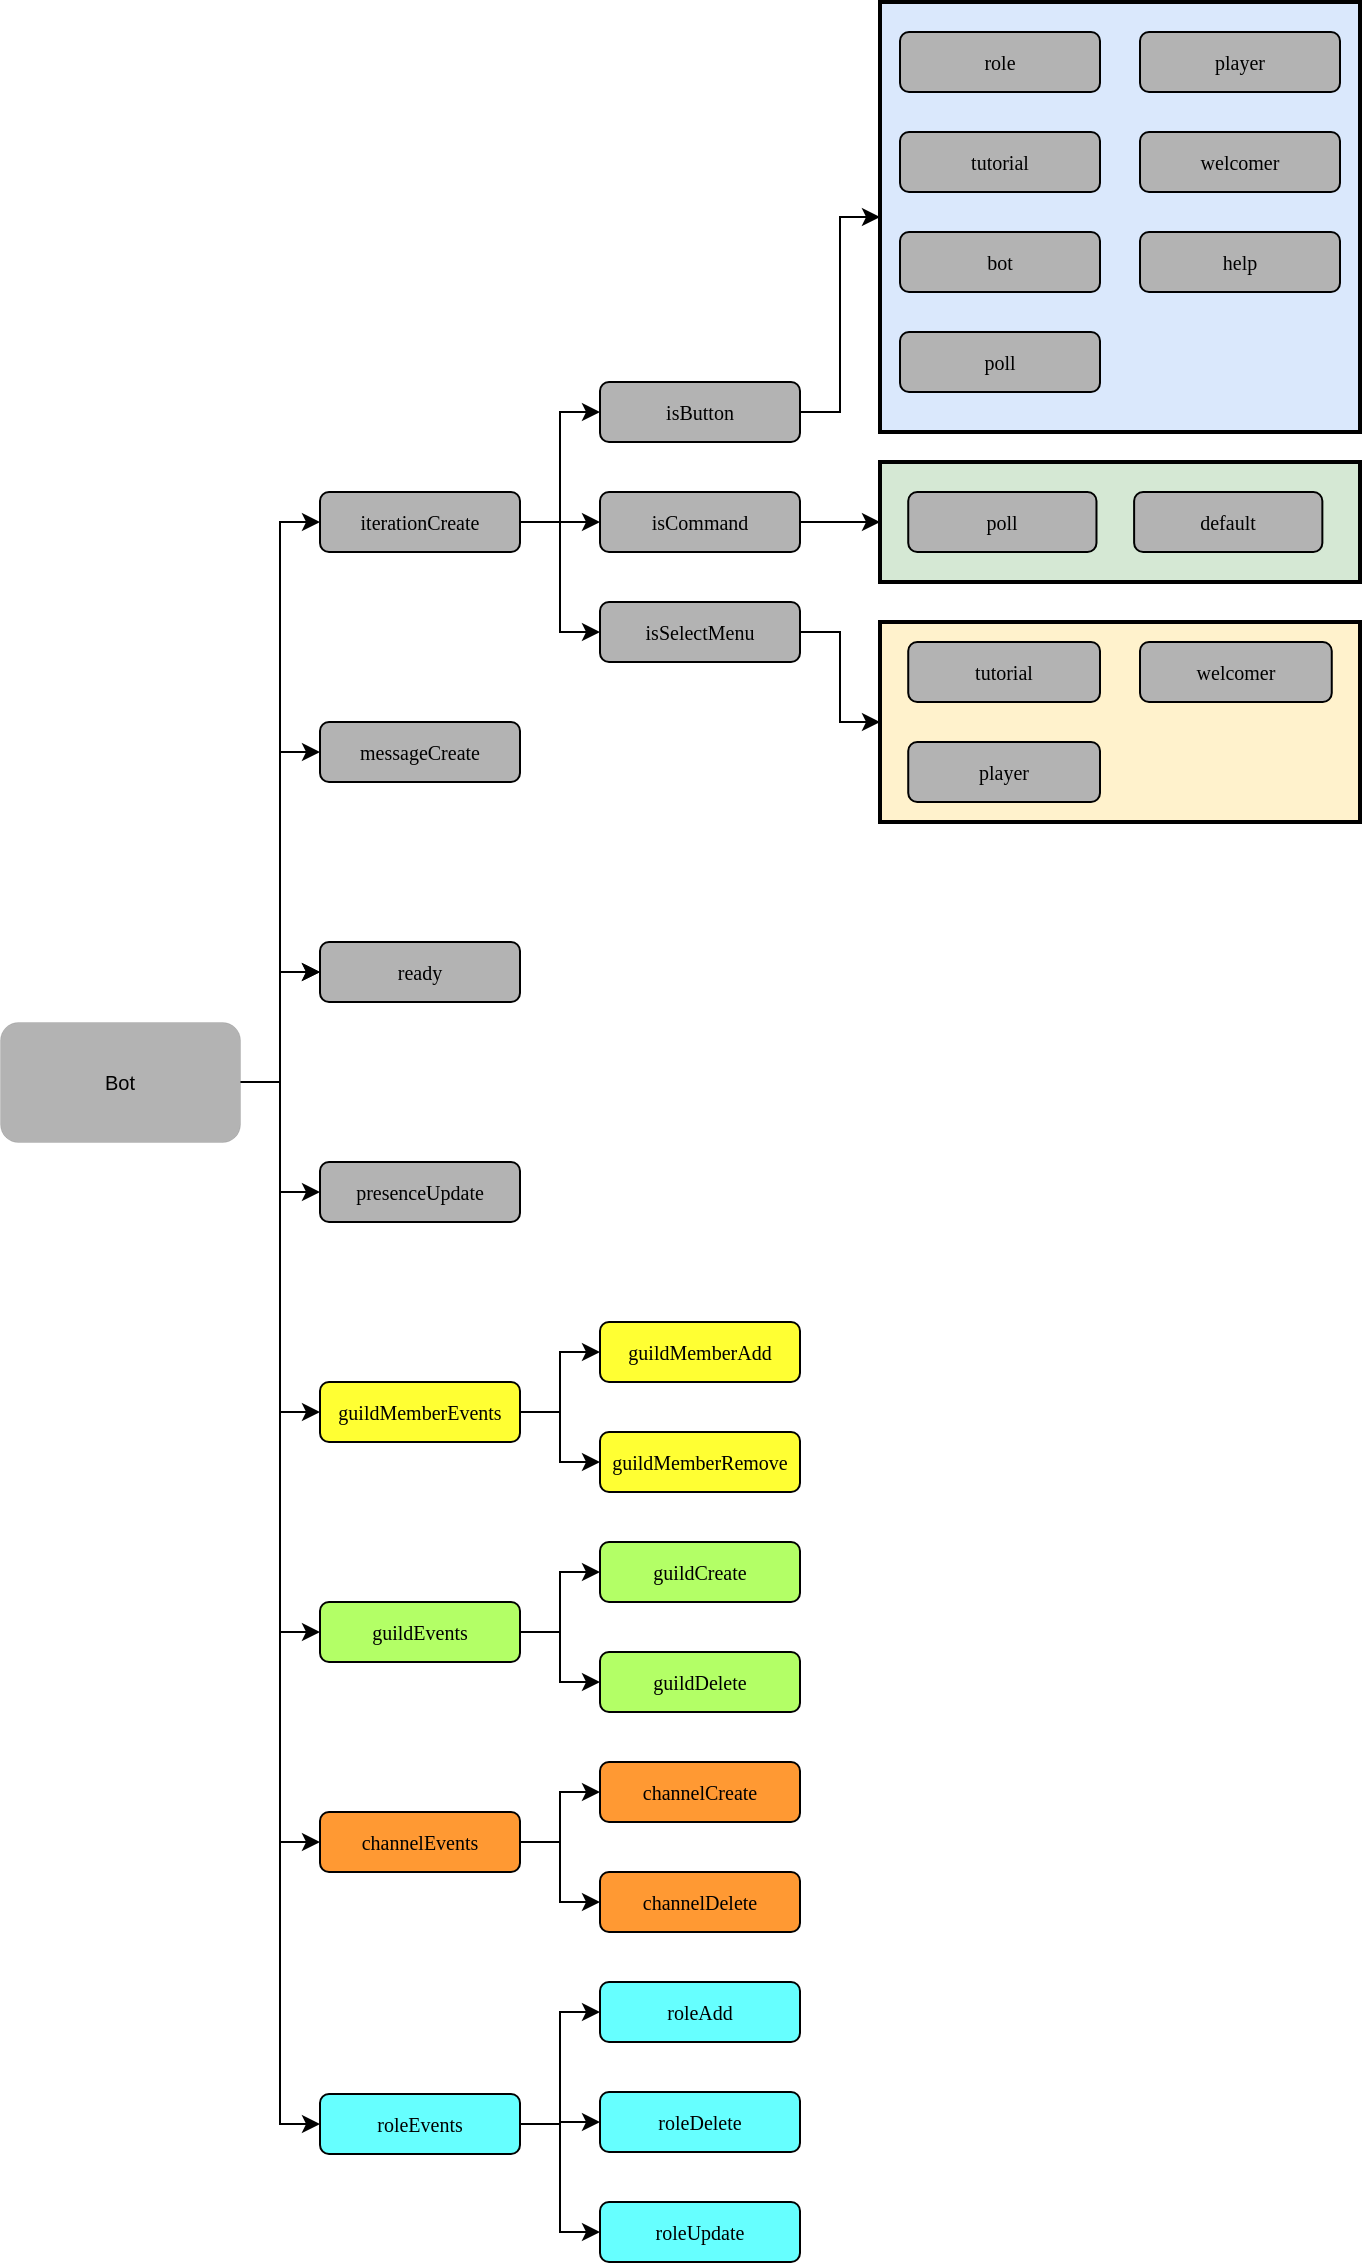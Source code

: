 <mxfile version="17.1.3" type="device"><diagram id="zUq7OoeMtKn6zBVaPoii" name="Page-2"><mxGraphModel dx="1488" dy="800" grid="1" gridSize="10" guides="1" tooltips="1" connect="1" arrows="1" fold="1" page="1" pageScale="1" pageWidth="850" pageHeight="1100" math="0" shadow="0"><root><mxCell id="8Gwq_KZeOn4KjaPSWKUy-0"/><mxCell id="8Gwq_KZeOn4KjaPSWKUy-1" parent="8Gwq_KZeOn4KjaPSWKUy-0"/><mxCell id="Jz5m45V-ZvCHP14yM6nw-1" value="guildMemberEvents" style="rounded=1;whiteSpace=wrap;html=1;shadow=0;labelBackgroundColor=none;strokeWidth=1;fontFamily=Verdana;fontSize=10;align=center;fillColor=#FFFF33;" vertex="1" parent="8Gwq_KZeOn4KjaPSWKUy-1"><mxGeometry x="160" y="700" width="100" height="30" as="geometry"/></mxCell><mxCell id="Jz5m45V-ZvCHP14yM6nw-2" value="guildEvents" style="rounded=1;whiteSpace=wrap;html=1;shadow=0;labelBackgroundColor=none;strokeWidth=1;fontFamily=Verdana;fontSize=10;align=center;fillColor=#B3FF66;" vertex="1" parent="8Gwq_KZeOn4KjaPSWKUy-1"><mxGeometry x="160" y="810" width="100" height="30" as="geometry"/></mxCell><mxCell id="Jz5m45V-ZvCHP14yM6nw-3" value="channelEvents" style="rounded=1;whiteSpace=wrap;html=1;shadow=0;labelBackgroundColor=none;strokeWidth=1;fontFamily=Verdana;fontSize=10;align=center;fillColor=#FF9933;" vertex="1" parent="8Gwq_KZeOn4KjaPSWKUy-1"><mxGeometry x="160" y="915" width="100" height="30" as="geometry"/></mxCell><mxCell id="Jz5m45V-ZvCHP14yM6nw-4" value="roleEvents" style="rounded=1;whiteSpace=wrap;html=1;shadow=0;labelBackgroundColor=none;strokeWidth=1;fontFamily=Verdana;fontSize=10;align=center;fillColor=#66FFFF;" vertex="1" parent="8Gwq_KZeOn4KjaPSWKUy-1"><mxGeometry x="160" y="1056" width="100" height="30" as="geometry"/></mxCell><mxCell id="Jz5m45V-ZvCHP14yM6nw-9" value="guildMemberAdd" style="rounded=1;whiteSpace=wrap;html=1;shadow=0;labelBackgroundColor=none;strokeWidth=1;fontFamily=Verdana;fontSize=10;align=center;fillColor=#FFFF33;" vertex="1" parent="8Gwq_KZeOn4KjaPSWKUy-1"><mxGeometry x="300" y="670" width="100" height="30" as="geometry"/></mxCell><mxCell id="Jz5m45V-ZvCHP14yM6nw-10" value="guildMemberRemove" style="rounded=1;whiteSpace=wrap;html=1;shadow=0;labelBackgroundColor=none;strokeWidth=1;fontFamily=Verdana;fontSize=10;align=center;fillColor=#FFFF33;" vertex="1" parent="8Gwq_KZeOn4KjaPSWKUy-1"><mxGeometry x="300" y="725" width="100" height="30" as="geometry"/></mxCell><mxCell id="Jz5m45V-ZvCHP14yM6nw-11" value="guildCreate" style="rounded=1;whiteSpace=wrap;html=1;shadow=0;labelBackgroundColor=none;strokeWidth=1;fontFamily=Verdana;fontSize=10;align=center;fillColor=#B3FF66;" vertex="1" parent="8Gwq_KZeOn4KjaPSWKUy-1"><mxGeometry x="300" y="780" width="100" height="30" as="geometry"/></mxCell><mxCell id="Jz5m45V-ZvCHP14yM6nw-12" value="channelCreate" style="rounded=1;whiteSpace=wrap;html=1;shadow=0;labelBackgroundColor=none;strokeWidth=1;fontFamily=Verdana;fontSize=10;align=center;fillColor=#FF9933;" vertex="1" parent="8Gwq_KZeOn4KjaPSWKUy-1"><mxGeometry x="300" y="890" width="100" height="30" as="geometry"/></mxCell><mxCell id="Jz5m45V-ZvCHP14yM6nw-13" value="channelDelete" style="rounded=1;whiteSpace=wrap;html=1;shadow=0;labelBackgroundColor=none;strokeWidth=1;fontFamily=Verdana;fontSize=10;align=center;fillColor=#FF9933;" vertex="1" parent="8Gwq_KZeOn4KjaPSWKUy-1"><mxGeometry x="300" y="945" width="100" height="30" as="geometry"/></mxCell><mxCell id="Jz5m45V-ZvCHP14yM6nw-14" value="roleAdd" style="rounded=1;whiteSpace=wrap;html=1;shadow=0;labelBackgroundColor=none;strokeWidth=1;fontFamily=Verdana;fontSize=10;align=center;fillColor=#66FFFF;" vertex="1" parent="8Gwq_KZeOn4KjaPSWKUy-1"><mxGeometry x="300" y="1000" width="100" height="30" as="geometry"/></mxCell><mxCell id="Jz5m45V-ZvCHP14yM6nw-15" value="roleDelete" style="rounded=1;whiteSpace=wrap;html=1;shadow=0;labelBackgroundColor=none;strokeWidth=1;fontFamily=Verdana;fontSize=10;align=center;fillColor=#66FFFF;" vertex="1" parent="8Gwq_KZeOn4KjaPSWKUy-1"><mxGeometry x="300" y="1055" width="100" height="30" as="geometry"/></mxCell><mxCell id="Jz5m45V-ZvCHP14yM6nw-16" value="roleUpdate" style="rounded=1;whiteSpace=wrap;html=1;shadow=0;labelBackgroundColor=none;strokeWidth=1;fontFamily=Verdana;fontSize=10;align=center;fillColor=#66FFFF;" vertex="1" parent="8Gwq_KZeOn4KjaPSWKUy-1"><mxGeometry x="300" y="1110" width="100" height="30" as="geometry"/></mxCell><mxCell id="Jz5m45V-ZvCHP14yM6nw-17" value="guildDelete" style="rounded=1;whiteSpace=wrap;html=1;shadow=0;labelBackgroundColor=none;strokeWidth=1;fontFamily=Verdana;fontSize=10;align=center;fillColor=#B3FF66;" vertex="1" parent="8Gwq_KZeOn4KjaPSWKUy-1"><mxGeometry x="300" y="835" width="100" height="30" as="geometry"/></mxCell><mxCell id="Jz5m45V-ZvCHP14yM6nw-22" style="edgeStyle=orthogonalEdgeStyle;rounded=0;orthogonalLoop=1;jettySize=auto;html=1;entryX=0;entryY=0.5;entryDx=0;entryDy=0;fontSize=10;fontColor=default;" edge="1" parent="8Gwq_KZeOn4KjaPSWKUy-1" source="Jz5m45V-ZvCHP14yM6nw-1" target="Jz5m45V-ZvCHP14yM6nw-9"><mxGeometry relative="1" as="geometry"/></mxCell><mxCell id="Jz5m45V-ZvCHP14yM6nw-23" style="edgeStyle=orthogonalEdgeStyle;rounded=0;orthogonalLoop=1;jettySize=auto;html=1;entryX=0;entryY=0.5;entryDx=0;entryDy=0;fontSize=10;fontColor=default;" edge="1" parent="8Gwq_KZeOn4KjaPSWKUy-1" source="Jz5m45V-ZvCHP14yM6nw-1" target="Jz5m45V-ZvCHP14yM6nw-10"><mxGeometry relative="1" as="geometry"/></mxCell><mxCell id="Jz5m45V-ZvCHP14yM6nw-24" style="edgeStyle=orthogonalEdgeStyle;rounded=0;orthogonalLoop=1;jettySize=auto;html=1;entryX=0;entryY=0.5;entryDx=0;entryDy=0;fontSize=10;fontColor=default;" edge="1" parent="8Gwq_KZeOn4KjaPSWKUy-1" source="Jz5m45V-ZvCHP14yM6nw-2" target="Jz5m45V-ZvCHP14yM6nw-11"><mxGeometry relative="1" as="geometry"/></mxCell><mxCell id="Jz5m45V-ZvCHP14yM6nw-25" style="edgeStyle=orthogonalEdgeStyle;rounded=0;orthogonalLoop=1;jettySize=auto;html=1;entryX=0;entryY=0.5;entryDx=0;entryDy=0;fontSize=10;fontColor=default;" edge="1" parent="8Gwq_KZeOn4KjaPSWKUy-1" source="Jz5m45V-ZvCHP14yM6nw-2" target="Jz5m45V-ZvCHP14yM6nw-17"><mxGeometry relative="1" as="geometry"/></mxCell><mxCell id="Jz5m45V-ZvCHP14yM6nw-26" style="edgeStyle=orthogonalEdgeStyle;rounded=0;orthogonalLoop=1;jettySize=auto;html=1;entryX=0;entryY=0.5;entryDx=0;entryDy=0;fontSize=10;fontColor=default;" edge="1" parent="8Gwq_KZeOn4KjaPSWKUy-1" source="Jz5m45V-ZvCHP14yM6nw-3" target="Jz5m45V-ZvCHP14yM6nw-12"><mxGeometry relative="1" as="geometry"/></mxCell><mxCell id="Jz5m45V-ZvCHP14yM6nw-27" style="edgeStyle=orthogonalEdgeStyle;rounded=0;orthogonalLoop=1;jettySize=auto;html=1;entryX=0;entryY=0.5;entryDx=0;entryDy=0;fontSize=10;fontColor=default;" edge="1" parent="8Gwq_KZeOn4KjaPSWKUy-1" source="Jz5m45V-ZvCHP14yM6nw-3" target="Jz5m45V-ZvCHP14yM6nw-13"><mxGeometry relative="1" as="geometry"/></mxCell><mxCell id="Jz5m45V-ZvCHP14yM6nw-28" style="edgeStyle=orthogonalEdgeStyle;rounded=0;orthogonalLoop=1;jettySize=auto;html=1;entryX=0;entryY=0.5;entryDx=0;entryDy=0;fontSize=10;fontColor=default;" edge="1" parent="8Gwq_KZeOn4KjaPSWKUy-1" source="Jz5m45V-ZvCHP14yM6nw-4" target="Jz5m45V-ZvCHP14yM6nw-14"><mxGeometry relative="1" as="geometry"/></mxCell><mxCell id="Jz5m45V-ZvCHP14yM6nw-29" style="edgeStyle=orthogonalEdgeStyle;rounded=0;orthogonalLoop=1;jettySize=auto;html=1;entryX=0;entryY=0.5;entryDx=0;entryDy=0;fontSize=10;fontColor=default;" edge="1" parent="8Gwq_KZeOn4KjaPSWKUy-1" source="Jz5m45V-ZvCHP14yM6nw-4" target="Jz5m45V-ZvCHP14yM6nw-15"><mxGeometry relative="1" as="geometry"/></mxCell><mxCell id="Jz5m45V-ZvCHP14yM6nw-30" style="edgeStyle=orthogonalEdgeStyle;rounded=0;orthogonalLoop=1;jettySize=auto;html=1;entryX=0;entryY=0.5;entryDx=0;entryDy=0;fontSize=10;fontColor=default;" edge="1" parent="8Gwq_KZeOn4KjaPSWKUy-1" source="Jz5m45V-ZvCHP14yM6nw-4" target="Jz5m45V-ZvCHP14yM6nw-16"><mxGeometry relative="1" as="geometry"/></mxCell><mxCell id="JJuPMTxoM9YM2vpZnpU6-0" style="edgeStyle=orthogonalEdgeStyle;rounded=0;orthogonalLoop=1;jettySize=auto;html=1;entryX=0;entryY=0.5;entryDx=0;entryDy=0;fontSize=10;fontColor=default;" edge="1" parent="8Gwq_KZeOn4KjaPSWKUy-1" source="Jz5m45V-ZvCHP14yM6nw-31" target="r-ECDDNe7NCgoNXLy-e4-2"><mxGeometry relative="1" as="geometry"><Array as="points"><mxPoint x="140" y="550"/><mxPoint x="140" y="270"/></Array></mxGeometry></mxCell><mxCell id="JJuPMTxoM9YM2vpZnpU6-1" style="edgeStyle=orthogonalEdgeStyle;rounded=0;orthogonalLoop=1;jettySize=auto;html=1;entryX=0;entryY=0.5;entryDx=0;entryDy=0;fontSize=10;fontColor=default;" edge="1" parent="8Gwq_KZeOn4KjaPSWKUy-1" source="Jz5m45V-ZvCHP14yM6nw-31" target="r-ECDDNe7NCgoNXLy-e4-1"><mxGeometry relative="1" as="geometry"/></mxCell><mxCell id="JJuPMTxoM9YM2vpZnpU6-8" style="edgeStyle=orthogonalEdgeStyle;rounded=0;orthogonalLoop=1;jettySize=auto;html=1;entryX=0;entryY=0.5;entryDx=0;entryDy=0;fontSize=10;fontColor=default;" edge="1" parent="8Gwq_KZeOn4KjaPSWKUy-1" source="Jz5m45V-ZvCHP14yM6nw-31" target="r-ECDDNe7NCgoNXLy-e4-3"><mxGeometry relative="1" as="geometry"/></mxCell><mxCell id="JJuPMTxoM9YM2vpZnpU6-9" style="edgeStyle=orthogonalEdgeStyle;rounded=0;orthogonalLoop=1;jettySize=auto;html=1;entryX=0;entryY=0.5;entryDx=0;entryDy=0;fontSize=10;fontColor=default;" edge="1" parent="8Gwq_KZeOn4KjaPSWKUy-1" source="Jz5m45V-ZvCHP14yM6nw-31" target="r-ECDDNe7NCgoNXLy-e4-3"><mxGeometry relative="1" as="geometry"/></mxCell><mxCell id="JJuPMTxoM9YM2vpZnpU6-11" style="edgeStyle=orthogonalEdgeStyle;rounded=0;orthogonalLoop=1;jettySize=auto;html=1;entryX=0;entryY=0.5;entryDx=0;entryDy=0;fontSize=10;fontColor=default;" edge="1" parent="8Gwq_KZeOn4KjaPSWKUy-1" source="Jz5m45V-ZvCHP14yM6nw-31" target="r-ECDDNe7NCgoNXLy-e4-4"><mxGeometry relative="1" as="geometry"/></mxCell><mxCell id="JJuPMTxoM9YM2vpZnpU6-12" style="edgeStyle=orthogonalEdgeStyle;rounded=0;orthogonalLoop=1;jettySize=auto;html=1;entryX=0;entryY=0.5;entryDx=0;entryDy=0;fontSize=10;fontColor=default;" edge="1" parent="8Gwq_KZeOn4KjaPSWKUy-1" source="Jz5m45V-ZvCHP14yM6nw-31" target="Jz5m45V-ZvCHP14yM6nw-1"><mxGeometry relative="1" as="geometry"/></mxCell><mxCell id="JJuPMTxoM9YM2vpZnpU6-13" style="edgeStyle=orthogonalEdgeStyle;rounded=0;orthogonalLoop=1;jettySize=auto;html=1;entryX=0;entryY=0.5;entryDx=0;entryDy=0;fontSize=10;fontColor=default;" edge="1" parent="8Gwq_KZeOn4KjaPSWKUy-1" source="Jz5m45V-ZvCHP14yM6nw-31" target="Jz5m45V-ZvCHP14yM6nw-2"><mxGeometry relative="1" as="geometry"/></mxCell><mxCell id="JJuPMTxoM9YM2vpZnpU6-14" style="edgeStyle=orthogonalEdgeStyle;rounded=0;orthogonalLoop=1;jettySize=auto;html=1;entryX=0;entryY=0.5;entryDx=0;entryDy=0;fontSize=10;fontColor=default;" edge="1" parent="8Gwq_KZeOn4KjaPSWKUy-1" source="Jz5m45V-ZvCHP14yM6nw-31" target="Jz5m45V-ZvCHP14yM6nw-3"><mxGeometry relative="1" as="geometry"/></mxCell><mxCell id="JJuPMTxoM9YM2vpZnpU6-15" style="edgeStyle=orthogonalEdgeStyle;rounded=0;orthogonalLoop=1;jettySize=auto;html=1;entryX=0;entryY=0.5;entryDx=0;entryDy=0;fontSize=10;fontColor=default;" edge="1" parent="8Gwq_KZeOn4KjaPSWKUy-1" source="Jz5m45V-ZvCHP14yM6nw-31" target="Jz5m45V-ZvCHP14yM6nw-4"><mxGeometry relative="1" as="geometry"/></mxCell><mxCell id="Jz5m45V-ZvCHP14yM6nw-31" value="Bot" style="rounded=1;whiteSpace=wrap;html=1;fontSize=10;fontColor=default;strokeWidth=0;fillColor=#B3B3B3;" vertex="1" parent="8Gwq_KZeOn4KjaPSWKUy-1"><mxGeometry y="520" width="120" height="60" as="geometry"/></mxCell><mxCell id="r-ECDDNe7NCgoNXLy-e4-1" value="messageCreate" style="rounded=1;whiteSpace=wrap;html=1;shadow=0;labelBackgroundColor=none;strokeWidth=1;fontFamily=Verdana;fontSize=10;align=center;fillColor=#B3B3B3;" vertex="1" parent="8Gwq_KZeOn4KjaPSWKUy-1"><mxGeometry x="160" y="370" width="100" height="30" as="geometry"/></mxCell><mxCell id="JJuPMTxoM9YM2vpZnpU6-5" style="edgeStyle=orthogonalEdgeStyle;rounded=0;orthogonalLoop=1;jettySize=auto;html=1;entryX=0;entryY=0.5;entryDx=0;entryDy=0;fontSize=10;fontColor=default;" edge="1" parent="8Gwq_KZeOn4KjaPSWKUy-1" source="r-ECDDNe7NCgoNXLy-e4-2" target="jZST9jOHsLI0RX2oMGQD-0"><mxGeometry relative="1" as="geometry"/></mxCell><mxCell id="JJuPMTxoM9YM2vpZnpU6-6" style="edgeStyle=orthogonalEdgeStyle;rounded=0;orthogonalLoop=1;jettySize=auto;html=1;entryX=0;entryY=0.5;entryDx=0;entryDy=0;fontSize=10;fontColor=default;" edge="1" parent="8Gwq_KZeOn4KjaPSWKUy-1" source="r-ECDDNe7NCgoNXLy-e4-2" target="jZST9jOHsLI0RX2oMGQD-2"><mxGeometry relative="1" as="geometry"/></mxCell><mxCell id="JJuPMTxoM9YM2vpZnpU6-7" style="edgeStyle=orthogonalEdgeStyle;rounded=0;orthogonalLoop=1;jettySize=auto;html=1;entryX=0;entryY=0.5;entryDx=0;entryDy=0;fontSize=10;fontColor=default;" edge="1" parent="8Gwq_KZeOn4KjaPSWKUy-1" source="r-ECDDNe7NCgoNXLy-e4-2" target="jZST9jOHsLI0RX2oMGQD-1"><mxGeometry relative="1" as="geometry"/></mxCell><mxCell id="r-ECDDNe7NCgoNXLy-e4-2" value="iterationCreate" style="rounded=1;whiteSpace=wrap;html=1;shadow=0;labelBackgroundColor=none;strokeWidth=1;fontFamily=Verdana;fontSize=10;align=center;fillColor=#B3B3B3;" vertex="1" parent="8Gwq_KZeOn4KjaPSWKUy-1"><mxGeometry x="160" y="255" width="100" height="30" as="geometry"/></mxCell><mxCell id="r-ECDDNe7NCgoNXLy-e4-3" value="ready" style="rounded=1;whiteSpace=wrap;html=1;shadow=0;labelBackgroundColor=none;strokeWidth=1;fontFamily=Verdana;fontSize=10;align=center;fillColor=#B3B3B3;" vertex="1" parent="8Gwq_KZeOn4KjaPSWKUy-1"><mxGeometry x="160" y="480" width="100" height="30" as="geometry"/></mxCell><mxCell id="r-ECDDNe7NCgoNXLy-e4-4" value="presenceUpdate" style="rounded=1;whiteSpace=wrap;html=1;shadow=0;labelBackgroundColor=none;strokeWidth=1;fontFamily=Verdana;fontSize=10;align=center;fillColor=#B3B3B3;" vertex="1" parent="8Gwq_KZeOn4KjaPSWKUy-1"><mxGeometry x="160" y="590" width="100" height="30" as="geometry"/></mxCell><mxCell id="JJuPMTxoM9YM2vpZnpU6-26" style="edgeStyle=orthogonalEdgeStyle;rounded=0;orthogonalLoop=1;jettySize=auto;html=1;entryX=0;entryY=0.5;entryDx=0;entryDy=0;fontSize=10;fontColor=default;" edge="1" parent="8Gwq_KZeOn4KjaPSWKUy-1" source="jZST9jOHsLI0RX2oMGQD-0" target="JJuPMTxoM9YM2vpZnpU6-24"><mxGeometry relative="1" as="geometry"/></mxCell><mxCell id="jZST9jOHsLI0RX2oMGQD-0" value="isButton" style="rounded=1;whiteSpace=wrap;html=1;shadow=0;labelBackgroundColor=none;strokeWidth=1;fontFamily=Verdana;fontSize=10;align=center;fillColor=#B3B3B3;" vertex="1" parent="8Gwq_KZeOn4KjaPSWKUy-1"><mxGeometry x="300" y="200" width="100" height="30" as="geometry"/></mxCell><mxCell id="JJuPMTxoM9YM2vpZnpU6-50" style="edgeStyle=orthogonalEdgeStyle;rounded=0;orthogonalLoop=1;jettySize=auto;html=1;fontSize=10;fontColor=default;" edge="1" parent="8Gwq_KZeOn4KjaPSWKUy-1" source="jZST9jOHsLI0RX2oMGQD-1" target="JJuPMTxoM9YM2vpZnpU6-47"><mxGeometry relative="1" as="geometry"/></mxCell><mxCell id="jZST9jOHsLI0RX2oMGQD-1" value="isSelectMenu" style="rounded=1;whiteSpace=wrap;html=1;shadow=0;labelBackgroundColor=none;strokeWidth=1;fontFamily=Verdana;fontSize=10;align=center;fillColor=#B3B3B3;" vertex="1" parent="8Gwq_KZeOn4KjaPSWKUy-1"><mxGeometry x="300" y="310" width="100" height="30" as="geometry"/></mxCell><mxCell id="JJuPMTxoM9YM2vpZnpU6-33" style="edgeStyle=orthogonalEdgeStyle;rounded=0;orthogonalLoop=1;jettySize=auto;html=1;fontSize=10;fontColor=default;" edge="1" parent="8Gwq_KZeOn4KjaPSWKUy-1" source="jZST9jOHsLI0RX2oMGQD-2" target="JJuPMTxoM9YM2vpZnpU6-31"><mxGeometry relative="1" as="geometry"/></mxCell><mxCell id="jZST9jOHsLI0RX2oMGQD-2" value="isCommand" style="rounded=1;whiteSpace=wrap;html=1;shadow=0;labelBackgroundColor=none;strokeWidth=1;fontFamily=Verdana;fontSize=10;align=center;fillColor=#B3B3B3;" vertex="1" parent="8Gwq_KZeOn4KjaPSWKUy-1"><mxGeometry x="300" y="255" width="100" height="30" as="geometry"/></mxCell><mxCell id="JJuPMTxoM9YM2vpZnpU6-25" value="" style="group;fillColor=#dae8fc;strokeColor=#6c8ebf;" vertex="1" connectable="0" parent="8Gwq_KZeOn4KjaPSWKUy-1"><mxGeometry x="440" y="10" width="240" height="215" as="geometry"/></mxCell><mxCell id="JJuPMTxoM9YM2vpZnpU6-17" value="role" style="rounded=1;whiteSpace=wrap;html=1;shadow=0;labelBackgroundColor=none;strokeWidth=1;fontFamily=Verdana;fontSize=10;align=center;fillColor=#B3B3B3;" vertex="1" parent="JJuPMTxoM9YM2vpZnpU6-25"><mxGeometry x="10" y="15" width="100" height="30" as="geometry"/></mxCell><mxCell id="JJuPMTxoM9YM2vpZnpU6-18" value="tutorial" style="rounded=1;whiteSpace=wrap;html=1;shadow=0;labelBackgroundColor=none;strokeWidth=1;fontFamily=Verdana;fontSize=10;align=center;fillColor=#B3B3B3;" vertex="1" parent="JJuPMTxoM9YM2vpZnpU6-25"><mxGeometry x="10" y="65" width="100" height="30" as="geometry"/></mxCell><mxCell id="JJuPMTxoM9YM2vpZnpU6-19" value="player" style="rounded=1;whiteSpace=wrap;html=1;shadow=0;labelBackgroundColor=none;strokeWidth=1;fontFamily=Verdana;fontSize=10;align=center;fillColor=#B3B3B3;" vertex="1" parent="JJuPMTxoM9YM2vpZnpU6-25"><mxGeometry x="130" y="15" width="100" height="30" as="geometry"/></mxCell><mxCell id="JJuPMTxoM9YM2vpZnpU6-20" value="welcomer" style="rounded=1;whiteSpace=wrap;html=1;shadow=0;labelBackgroundColor=none;strokeWidth=1;fontFamily=Verdana;fontSize=10;align=center;fillColor=#B3B3B3;" vertex="1" parent="JJuPMTxoM9YM2vpZnpU6-25"><mxGeometry x="130" y="65" width="100" height="30" as="geometry"/></mxCell><mxCell id="JJuPMTxoM9YM2vpZnpU6-21" value="help" style="rounded=1;whiteSpace=wrap;html=1;shadow=0;labelBackgroundColor=none;strokeWidth=1;fontFamily=Verdana;fontSize=10;align=center;fillColor=#B3B3B3;" vertex="1" parent="JJuPMTxoM9YM2vpZnpU6-25"><mxGeometry x="130" y="115" width="100" height="30" as="geometry"/></mxCell><mxCell id="JJuPMTxoM9YM2vpZnpU6-22" value="bot" style="rounded=1;whiteSpace=wrap;html=1;shadow=0;labelBackgroundColor=none;strokeWidth=1;fontFamily=Verdana;fontSize=10;align=center;fillColor=#B3B3B3;" vertex="1" parent="JJuPMTxoM9YM2vpZnpU6-25"><mxGeometry x="10" y="115" width="100" height="30" as="geometry"/></mxCell><mxCell id="JJuPMTxoM9YM2vpZnpU6-23" value="poll" style="rounded=1;whiteSpace=wrap;html=1;shadow=0;labelBackgroundColor=none;strokeWidth=1;fontFamily=Verdana;fontSize=10;align=center;fillColor=#B3B3B3;" vertex="1" parent="JJuPMTxoM9YM2vpZnpU6-25"><mxGeometry x="10" y="165" width="100" height="30" as="geometry"/></mxCell><mxCell id="JJuPMTxoM9YM2vpZnpU6-24" value="" style="rounded=0;whiteSpace=wrap;html=1;fontSize=10;fontColor=default;strokeWidth=2;fillColor=none;" vertex="1" parent="JJuPMTxoM9YM2vpZnpU6-25"><mxGeometry width="240" height="215" as="geometry"/></mxCell><mxCell id="JJuPMTxoM9YM2vpZnpU6-32" value="" style="group;fillColor=#d5e8d4;strokeColor=#82b366;" vertex="1" connectable="0" parent="8Gwq_KZeOn4KjaPSWKUy-1"><mxGeometry x="440" y="240" width="240" height="60" as="geometry"/></mxCell><mxCell id="JJuPMTxoM9YM2vpZnpU6-29" value="poll" style="rounded=1;whiteSpace=wrap;html=1;shadow=0;labelBackgroundColor=none;strokeWidth=1;fontFamily=Verdana;fontSize=10;align=center;fillColor=#B3B3B3;" vertex="1" parent="JJuPMTxoM9YM2vpZnpU6-32"><mxGeometry x="14.118" y="15" width="94.118" height="30" as="geometry"/></mxCell><mxCell id="JJuPMTxoM9YM2vpZnpU6-30" value="default" style="rounded=1;whiteSpace=wrap;html=1;shadow=0;labelBackgroundColor=none;strokeWidth=1;fontFamily=Verdana;fontSize=10;align=center;fillColor=#B3B3B3;" vertex="1" parent="JJuPMTxoM9YM2vpZnpU6-32"><mxGeometry x="127.059" y="15" width="94.118" height="30" as="geometry"/></mxCell><mxCell id="JJuPMTxoM9YM2vpZnpU6-31" value="" style="rounded=0;whiteSpace=wrap;html=1;fontSize=10;fontColor=default;strokeWidth=2;fillColor=none;" vertex="1" parent="JJuPMTxoM9YM2vpZnpU6-32"><mxGeometry width="240" height="60" as="geometry"/></mxCell><mxCell id="JJuPMTxoM9YM2vpZnpU6-49" value="" style="group;fillColor=#fff2cc;strokeColor=#d6b656;" vertex="1" connectable="0" parent="8Gwq_KZeOn4KjaPSWKUy-1"><mxGeometry x="440" y="320" width="240" height="100" as="geometry"/></mxCell><mxCell id="JJuPMTxoM9YM2vpZnpU6-44" value="tutorial" style="rounded=1;whiteSpace=wrap;html=1;shadow=0;labelBackgroundColor=none;strokeWidth=1;fontFamily=Verdana;fontSize=10;align=center;fillColor=#B3B3B3;" vertex="1" parent="JJuPMTxoM9YM2vpZnpU6-49"><mxGeometry x="14.12" y="10" width="95.88" height="30" as="geometry"/></mxCell><mxCell id="JJuPMTxoM9YM2vpZnpU6-45" value="player" style="rounded=1;whiteSpace=wrap;html=1;shadow=0;labelBackgroundColor=none;strokeWidth=1;fontFamily=Verdana;fontSize=10;align=center;fillColor=#B3B3B3;" vertex="1" parent="JJuPMTxoM9YM2vpZnpU6-49"><mxGeometry x="14.12" y="60" width="95.88" height="30" as="geometry"/></mxCell><mxCell id="JJuPMTxoM9YM2vpZnpU6-46" value="welcomer" style="rounded=1;whiteSpace=wrap;html=1;shadow=0;labelBackgroundColor=none;strokeWidth=1;fontFamily=Verdana;fontSize=10;align=center;fillColor=#B3B3B3;" vertex="1" parent="JJuPMTxoM9YM2vpZnpU6-49"><mxGeometry x="130" y="10" width="95.88" height="30" as="geometry"/></mxCell><mxCell id="JJuPMTxoM9YM2vpZnpU6-47" value="" style="rounded=0;whiteSpace=wrap;html=1;fontSize=10;fontColor=default;strokeWidth=2;fillColor=none;" vertex="1" parent="JJuPMTxoM9YM2vpZnpU6-49"><mxGeometry width="240" height="100" as="geometry"/></mxCell></root></mxGraphModel></diagram></mxfile>
